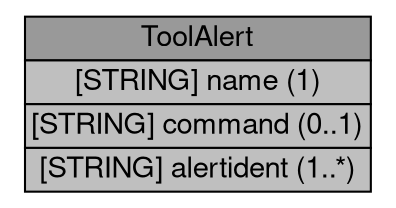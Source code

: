 digraph ToolAlert {
	graph [bb="0,0,181,92",
		rankdir=LR
	];
	node [label="\N"];
	ToolAlert	 [height=1.2778,
		label=<<table BORDER="0" CELLBORDER="1" CELLSPACING="0"> <tr> <td BGCOLOR="#999999" HREF="/html/IDMEFv2/ToolAlert.html" TITLE="The ToolAlert class carries additional information related to the use of attack tools or malevolent programs such as Trojan horses and can be used by the analyzer when it is able to identify these tools. It is intended to group one or more previously-sent alerts together, to say &quot;these alerts were all the result of someone using this tool&quot;. "><FONT FACE="Nimbus Sans L">ToolAlert</FONT></td> </tr>" %<tr><td BGCOLOR="#BFBFBF"  HREF="/html/IDMEFv2/ToolAlert.html" TITLE="The reason for grouping the alerts together, for example, the name of a particular tool."><FONT FACE="Nimbus Sans L">[STRING] name (1)</FONT></td></tr>%<tr><td BGCOLOR="#BFBFBF"  HREF="/html/IDMEFv2/ToolAlert.html" TITLE="The command or operation that the tool was asked to perform, for example, a BackOrifice ping."><FONT FACE="Nimbus Sans L">[STRING] command (0..1)</FONT></td></tr>%<tr><td BGCOLOR="#BFBFBF"  HREF="/html/IDMEFv2/ToolAlert.html" TITLE="The list of alert identifiers that are related to this alert.  Because alert identifiers are only unique across the alerts sent by a single analyzer, the optional &quot;analyzerid&quot; attribute of &quot;alertident&quot; should be used to identify the analyzer that a particular alert came from.  If the &quot;analyzerid&quot; is not provided, the alert is assumed to have come from the same analyzer that is sending the ToolAlert."><FONT FACE="Nimbus Sans L">[STRING] alertident (1..*)</FONT></td></tr>%</table>>,
		pos="90.5,46",
		shape=plaintext,
		width=2.5139];
}

